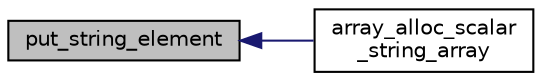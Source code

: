 digraph "put_string_element"
{
  edge [fontname="Helvetica",fontsize="10",labelfontname="Helvetica",labelfontsize="10"];
  node [fontname="Helvetica",fontsize="10",shape=record];
  rankdir="LR";
  Node152 [label="put_string_element",height=0.2,width=0.4,color="black", fillcolor="grey75", style="filled", fontcolor="black"];
  Node152 -> Node153 [dir="back",color="midnightblue",fontsize="10",style="solid",fontname="Helvetica"];
  Node153 [label="array_alloc_scalar\l_string_array",height=0.2,width=0.4,color="black", fillcolor="white", style="filled",URL="$d3/d21/string__array_8h.html#a7ddb196b9c26225a0332f062785d0e0c"];
}
